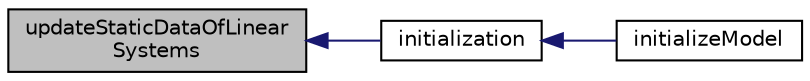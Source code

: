 digraph "updateStaticDataOfLinearSystems"
{
  edge [fontname="Helvetica",fontsize="10",labelfontname="Helvetica",labelfontsize="10"];
  node [fontname="Helvetica",fontsize="10",shape=record];
  rankdir="LR";
  Node394 [label="updateStaticDataOfLinear\lSystems",height=0.2,width=0.4,color="black", fillcolor="grey75", style="filled", fontcolor="black"];
  Node394 -> Node395 [dir="back",color="midnightblue",fontsize="10",style="solid",fontname="Helvetica"];
  Node395 [label="initialization",height=0.2,width=0.4,color="black", fillcolor="white", style="filled",URL="$d2/d4e/simulation_2solver_2initialization_2initialization_8h.html#a73e0edd6825fcfe705c167a03057f6d7"];
  Node395 -> Node396 [dir="back",color="midnightblue",fontsize="10",style="solid",fontname="Helvetica"];
  Node396 [label="initializeModel",height=0.2,width=0.4,color="black", fillcolor="white", style="filled",URL="$d2/de2/solver__main_8h.html#a957d2cb4e4cf2f8a7838833a331420f0"];
}
